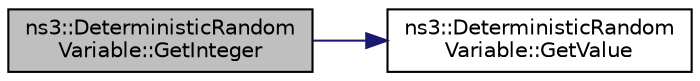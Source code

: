 digraph "ns3::DeterministicRandomVariable::GetInteger"
{
 // LATEX_PDF_SIZE
  edge [fontname="Helvetica",fontsize="10",labelfontname="Helvetica",labelfontsize="10"];
  node [fontname="Helvetica",fontsize="10",shape=record];
  rankdir="LR";
  Node1 [label="ns3::DeterministicRandom\lVariable::GetInteger",height=0.2,width=0.4,color="black", fillcolor="grey75", style="filled", fontcolor="black",tooltip="Returns the next value in the sequence."];
  Node1 -> Node2 [color="midnightblue",fontsize="10",style="solid",fontname="Helvetica"];
  Node2 [label="ns3::DeterministicRandom\lVariable::GetValue",height=0.2,width=0.4,color="black", fillcolor="white", style="filled",URL="$classns3_1_1_deterministic_random_variable.html#aad908286981f00bc2f335c34c41b6f55",tooltip="Returns the next value in the sequence."];
}
